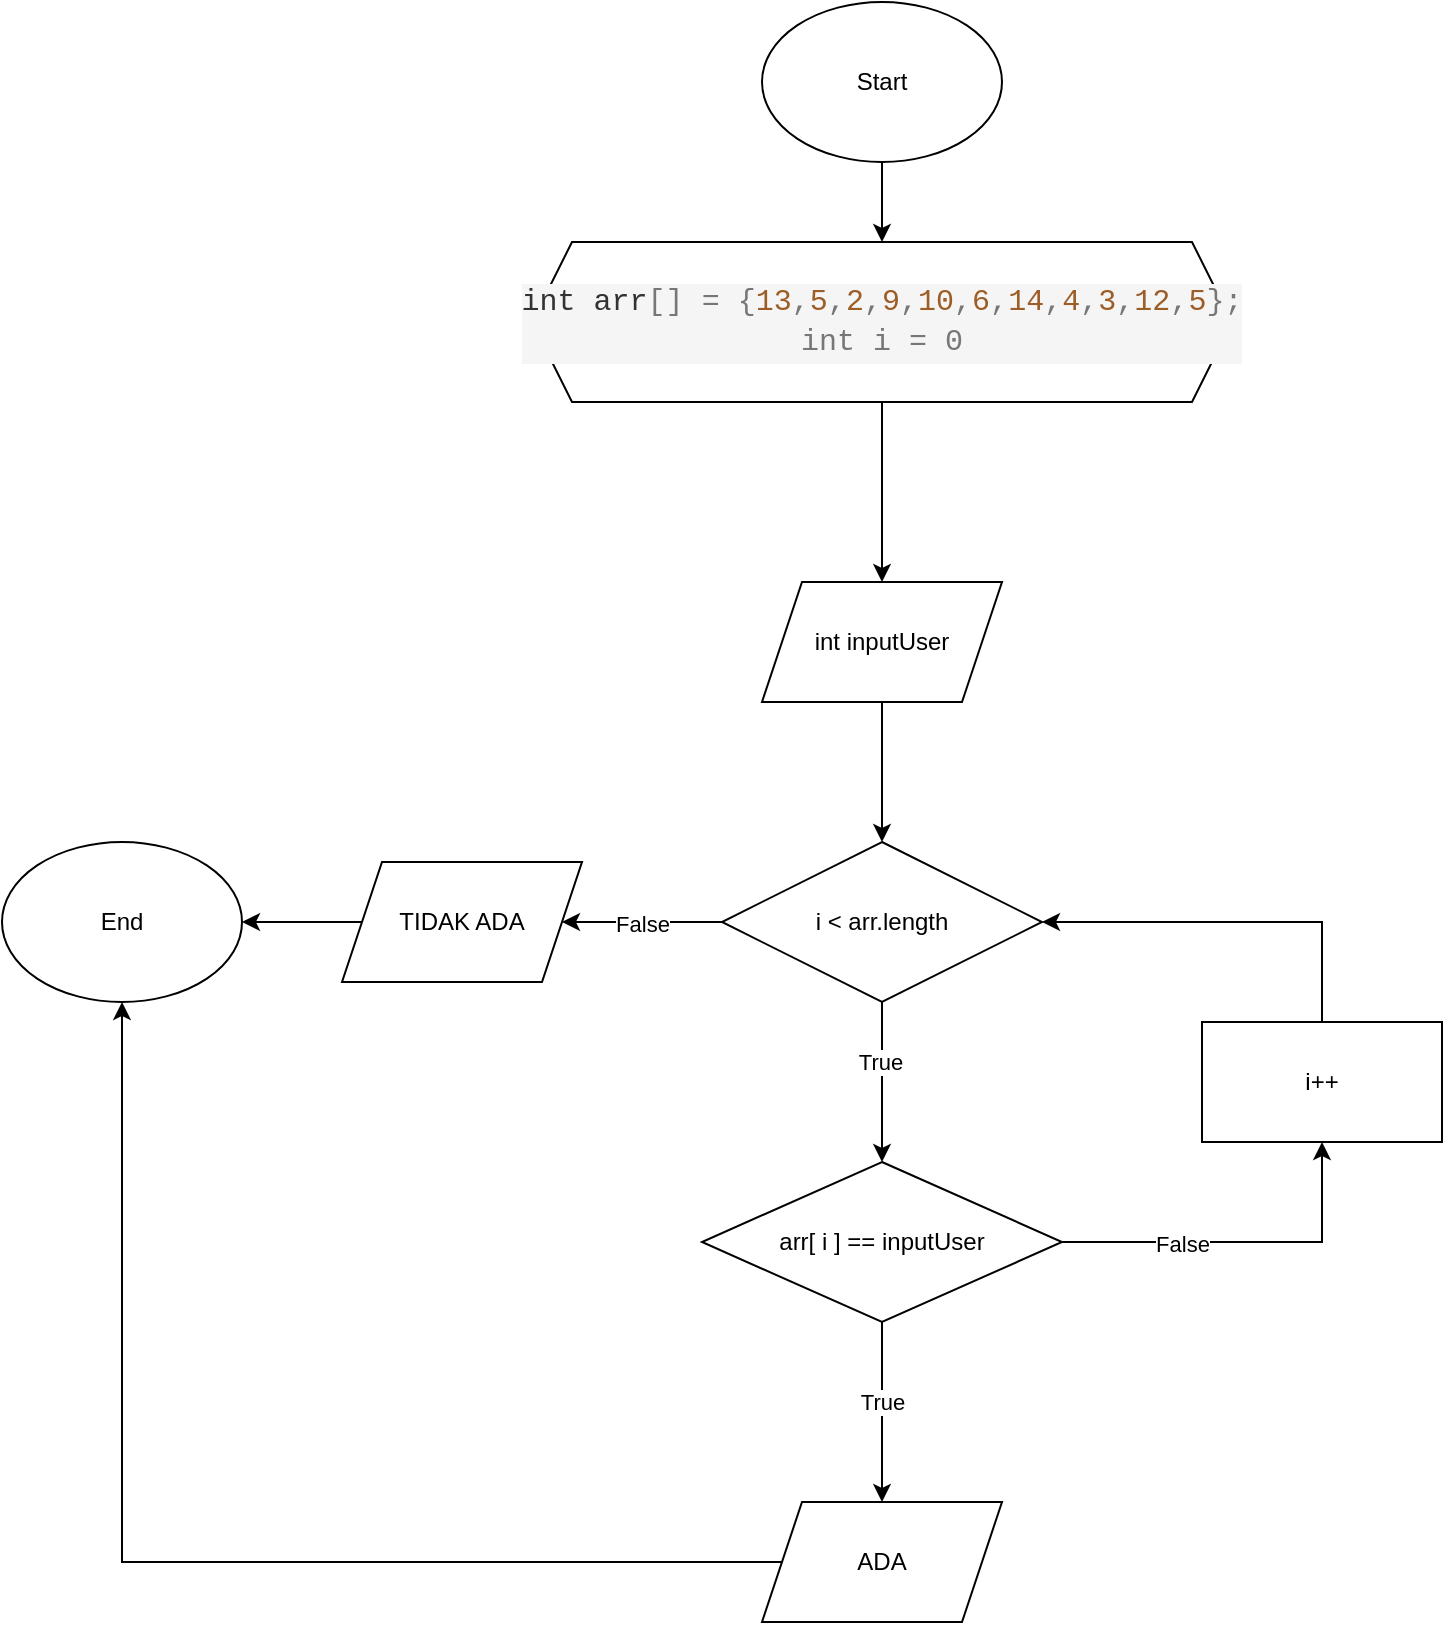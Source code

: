 <mxfile version="20.8.16" type="device"><diagram name="Page-1" id="Zu5Mdhyw2Sml3zSCR2i3"><mxGraphModel dx="1457" dy="361" grid="1" gridSize="10" guides="1" tooltips="1" connect="1" arrows="1" fold="1" page="1" pageScale="1" pageWidth="850" pageHeight="1100" math="0" shadow="0"><root><mxCell id="0"/><mxCell id="1" parent="0"/><mxCell id="bE9WIQhNHjPTirstLELt-3" value="" style="edgeStyle=orthogonalEdgeStyle;rounded=0;orthogonalLoop=1;jettySize=auto;html=1;" edge="1" parent="1" source="bE9WIQhNHjPTirstLELt-1" target="bE9WIQhNHjPTirstLELt-2"><mxGeometry relative="1" as="geometry"/></mxCell><mxCell id="bE9WIQhNHjPTirstLELt-1" value="Start" style="ellipse;whiteSpace=wrap;html=1;" vertex="1" parent="1"><mxGeometry x="370" y="90" width="120" height="80" as="geometry"/></mxCell><mxCell id="bE9WIQhNHjPTirstLELt-5" value="" style="edgeStyle=orthogonalEdgeStyle;rounded=0;orthogonalLoop=1;jettySize=auto;html=1;" edge="1" parent="1" source="bE9WIQhNHjPTirstLELt-2" target="bE9WIQhNHjPTirstLELt-4"><mxGeometry relative="1" as="geometry"/></mxCell><mxCell id="bE9WIQhNHjPTirstLELt-2" value="&lt;div style=&quot;color: rgb(51, 51, 51); background-color: rgb(245, 245, 245); font-family: Consolas, &amp;quot;Courier New&amp;quot;, monospace, Consolas, &amp;quot;Courier New&amp;quot;, monospace; font-size: 15px; line-height: 20px;&quot;&gt;int&amp;nbsp;arr&lt;span style=&quot;border-color: var(--border-color); color: rgb(119, 119, 119);&quot;&gt;[]&lt;/span&gt;&amp;nbsp;&lt;span style=&quot;border-color: var(--border-color); color: rgb(119, 119, 119);&quot;&gt;=&lt;/span&gt;&amp;nbsp;&lt;span style=&quot;border-color: var(--border-color); color: rgb(119, 119, 119);&quot;&gt;{&lt;/span&gt;&lt;span style=&quot;border-color: var(--border-color); color: rgb(156, 93, 39);&quot;&gt;13&lt;/span&gt;&lt;span style=&quot;border-color: var(--border-color); color: rgb(119, 119, 119);&quot;&gt;,&lt;/span&gt;&lt;span style=&quot;border-color: var(--border-color); color: rgb(156, 93, 39);&quot;&gt;5&lt;/span&gt;&lt;span style=&quot;border-color: var(--border-color); color: rgb(119, 119, 119);&quot;&gt;,&lt;/span&gt;&lt;span style=&quot;border-color: var(--border-color); color: rgb(156, 93, 39);&quot;&gt;2&lt;/span&gt;&lt;span style=&quot;border-color: var(--border-color); color: rgb(119, 119, 119);&quot;&gt;,&lt;/span&gt;&lt;span style=&quot;border-color: var(--border-color); color: rgb(156, 93, 39);&quot;&gt;9&lt;/span&gt;&lt;span style=&quot;border-color: var(--border-color); color: rgb(119, 119, 119);&quot;&gt;,&lt;/span&gt;&lt;span style=&quot;border-color: var(--border-color); color: rgb(156, 93, 39);&quot;&gt;10&lt;/span&gt;&lt;span style=&quot;border-color: var(--border-color); color: rgb(119, 119, 119);&quot;&gt;,&lt;/span&gt;&lt;span style=&quot;border-color: var(--border-color); color: rgb(156, 93, 39);&quot;&gt;6&lt;/span&gt;&lt;span style=&quot;border-color: var(--border-color); color: rgb(119, 119, 119);&quot;&gt;,&lt;/span&gt;&lt;span style=&quot;border-color: var(--border-color); color: rgb(156, 93, 39);&quot;&gt;14&lt;/span&gt;&lt;span style=&quot;border-color: var(--border-color); color: rgb(119, 119, 119);&quot;&gt;,&lt;/span&gt;&lt;span style=&quot;border-color: var(--border-color); color: rgb(156, 93, 39);&quot;&gt;4&lt;/span&gt;&lt;span style=&quot;border-color: var(--border-color); color: rgb(119, 119, 119);&quot;&gt;,&lt;/span&gt;&lt;span style=&quot;border-color: var(--border-color); color: rgb(156, 93, 39);&quot;&gt;3&lt;/span&gt;&lt;span style=&quot;border-color: var(--border-color); color: rgb(119, 119, 119);&quot;&gt;,&lt;/span&gt;&lt;span style=&quot;border-color: var(--border-color); color: rgb(156, 93, 39);&quot;&gt;12&lt;/span&gt;&lt;span style=&quot;border-color: var(--border-color); color: rgb(119, 119, 119);&quot;&gt;,&lt;/span&gt;&lt;span style=&quot;border-color: var(--border-color); color: rgb(156, 93, 39);&quot;&gt;5&lt;/span&gt;&lt;span style=&quot;border-color: var(--border-color); color: rgb(119, 119, 119);&quot;&gt;};&lt;/span&gt;&lt;br&gt;&lt;/div&gt;&lt;div style=&quot;color: rgb(51, 51, 51); background-color: rgb(245, 245, 245); font-family: Consolas, &amp;quot;Courier New&amp;quot;, monospace, Consolas, &amp;quot;Courier New&amp;quot;, monospace; font-size: 15px; line-height: 20px;&quot;&gt;&lt;span style=&quot;border-color: var(--border-color); color: rgb(119, 119, 119);&quot;&gt;int i = 0&lt;/span&gt;&lt;/div&gt;" style="shape=hexagon;perimeter=hexagonPerimeter2;whiteSpace=wrap;html=1;fixedSize=1;" vertex="1" parent="1"><mxGeometry x="255" y="210" width="350" height="80" as="geometry"/></mxCell><mxCell id="bE9WIQhNHjPTirstLELt-8" value="" style="edgeStyle=orthogonalEdgeStyle;rounded=0;orthogonalLoop=1;jettySize=auto;html=1;" edge="1" parent="1" source="bE9WIQhNHjPTirstLELt-4" target="bE9WIQhNHjPTirstLELt-7"><mxGeometry relative="1" as="geometry"/></mxCell><mxCell id="bE9WIQhNHjPTirstLELt-4" value="int inputUser" style="shape=parallelogram;perimeter=parallelogramPerimeter;whiteSpace=wrap;html=1;fixedSize=1;" vertex="1" parent="1"><mxGeometry x="370" y="380" width="120" height="60" as="geometry"/></mxCell><mxCell id="bE9WIQhNHjPTirstLELt-13" value="" style="edgeStyle=orthogonalEdgeStyle;rounded=0;orthogonalLoop=1;jettySize=auto;html=1;entryX=1;entryY=0.5;entryDx=0;entryDy=0;" edge="1" parent="1" source="bE9WIQhNHjPTirstLELt-7" target="bE9WIQhNHjPTirstLELt-21"><mxGeometry relative="1" as="geometry"><Array as="points"><mxPoint x="330" y="550"/><mxPoint x="330" y="550"/></Array></mxGeometry></mxCell><mxCell id="bE9WIQhNHjPTirstLELt-15" value="" style="edgeStyle=orthogonalEdgeStyle;rounded=0;orthogonalLoop=1;jettySize=auto;html=1;" edge="1" parent="1" source="bE9WIQhNHjPTirstLELt-7" target="bE9WIQhNHjPTirstLELt-14"><mxGeometry relative="1" as="geometry"/></mxCell><mxCell id="bE9WIQhNHjPTirstLELt-26" value="True" style="edgeLabel;html=1;align=center;verticalAlign=middle;resizable=0;points=[];" vertex="1" connectable="0" parent="bE9WIQhNHjPTirstLELt-15"><mxGeometry x="-0.25" y="-1" relative="1" as="geometry"><mxPoint as="offset"/></mxGeometry></mxCell><mxCell id="bE9WIQhNHjPTirstLELt-7" value="i &amp;lt; arr.length" style="rhombus;whiteSpace=wrap;html=1;" vertex="1" parent="1"><mxGeometry x="350" y="510" width="160" height="80" as="geometry"/></mxCell><mxCell id="bE9WIQhNHjPTirstLELt-12" value="End" style="ellipse;whiteSpace=wrap;html=1;" vertex="1" parent="1"><mxGeometry x="-10" y="510" width="120" height="80" as="geometry"/></mxCell><mxCell id="bE9WIQhNHjPTirstLELt-19" value="" style="edgeStyle=orthogonalEdgeStyle;rounded=0;orthogonalLoop=1;jettySize=auto;html=1;" edge="1" parent="1" source="bE9WIQhNHjPTirstLELt-14" target="bE9WIQhNHjPTirstLELt-18"><mxGeometry relative="1" as="geometry"/></mxCell><mxCell id="bE9WIQhNHjPTirstLELt-24" style="edgeStyle=orthogonalEdgeStyle;rounded=0;orthogonalLoop=1;jettySize=auto;html=1;entryX=0.5;entryY=1;entryDx=0;entryDy=0;" edge="1" parent="1" source="bE9WIQhNHjPTirstLELt-14" target="bE9WIQhNHjPTirstLELt-23"><mxGeometry relative="1" as="geometry"/></mxCell><mxCell id="bE9WIQhNHjPTirstLELt-14" value="arr[ i ] == inputUser" style="rhombus;whiteSpace=wrap;html=1;" vertex="1" parent="1"><mxGeometry x="340" y="670" width="180" height="80" as="geometry"/></mxCell><mxCell id="bE9WIQhNHjPTirstLELt-20" style="edgeStyle=orthogonalEdgeStyle;rounded=0;orthogonalLoop=1;jettySize=auto;html=1;entryX=0.5;entryY=1;entryDx=0;entryDy=0;" edge="1" parent="1" source="bE9WIQhNHjPTirstLELt-18" target="bE9WIQhNHjPTirstLELt-12"><mxGeometry relative="1" as="geometry"/></mxCell><mxCell id="bE9WIQhNHjPTirstLELt-18" value="ADA" style="shape=parallelogram;perimeter=parallelogramPerimeter;whiteSpace=wrap;html=1;fixedSize=1;" vertex="1" parent="1"><mxGeometry x="370" y="840" width="120" height="60" as="geometry"/></mxCell><mxCell id="bE9WIQhNHjPTirstLELt-22" value="" style="edgeStyle=orthogonalEdgeStyle;rounded=0;orthogonalLoop=1;jettySize=auto;html=1;" edge="1" parent="1" source="bE9WIQhNHjPTirstLELt-21" target="bE9WIQhNHjPTirstLELt-12"><mxGeometry relative="1" as="geometry"/></mxCell><mxCell id="bE9WIQhNHjPTirstLELt-21" value="TIDAK ADA" style="shape=parallelogram;perimeter=parallelogramPerimeter;whiteSpace=wrap;html=1;fixedSize=1;" vertex="1" parent="1"><mxGeometry x="160" y="520" width="120" height="60" as="geometry"/></mxCell><mxCell id="bE9WIQhNHjPTirstLELt-25" style="edgeStyle=orthogonalEdgeStyle;rounded=0;orthogonalLoop=1;jettySize=auto;html=1;entryX=1;entryY=0.5;entryDx=0;entryDy=0;" edge="1" parent="1" source="bE9WIQhNHjPTirstLELt-23" target="bE9WIQhNHjPTirstLELt-7"><mxGeometry relative="1" as="geometry"><Array as="points"><mxPoint x="650" y="550"/></Array></mxGeometry></mxCell><mxCell id="bE9WIQhNHjPTirstLELt-23" value="i++" style="whiteSpace=wrap;html=1;" vertex="1" parent="1"><mxGeometry x="590" y="600" width="120" height="60" as="geometry"/></mxCell><mxCell id="bE9WIQhNHjPTirstLELt-29" value="False" style="edgeLabel;html=1;align=center;verticalAlign=middle;resizable=0;points=[];" vertex="1" connectable="0" parent="1"><mxGeometry x="310" y="546" as="geometry"><mxPoint y="5" as="offset"/></mxGeometry></mxCell><mxCell id="bE9WIQhNHjPTirstLELt-30" value="True" style="edgeLabel;html=1;align=center;verticalAlign=middle;resizable=0;points=[];" vertex="1" connectable="0" parent="1"><mxGeometry x="430.0" y="790.005" as="geometry"/></mxCell><mxCell id="bE9WIQhNHjPTirstLELt-31" value="False" style="edgeLabel;html=1;align=center;verticalAlign=middle;resizable=0;points=[];" vertex="1" connectable="0" parent="1"><mxGeometry x="580" y="706" as="geometry"><mxPoint y="5" as="offset"/></mxGeometry></mxCell></root></mxGraphModel></diagram></mxfile>